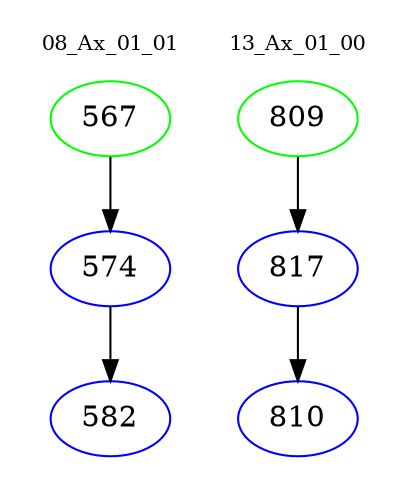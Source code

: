 digraph{
subgraph cluster_0 {
color = white
label = "08_Ax_01_01";
fontsize=10;
T0_567 [label="567", color="green"]
T0_567 -> T0_574 [color="black"]
T0_574 [label="574", color="blue"]
T0_574 -> T0_582 [color="black"]
T0_582 [label="582", color="blue"]
}
subgraph cluster_1 {
color = white
label = "13_Ax_01_00";
fontsize=10;
T1_809 [label="809", color="green"]
T1_809 -> T1_817 [color="black"]
T1_817 [label="817", color="blue"]
T1_817 -> T1_810 [color="black"]
T1_810 [label="810", color="blue"]
}
}
